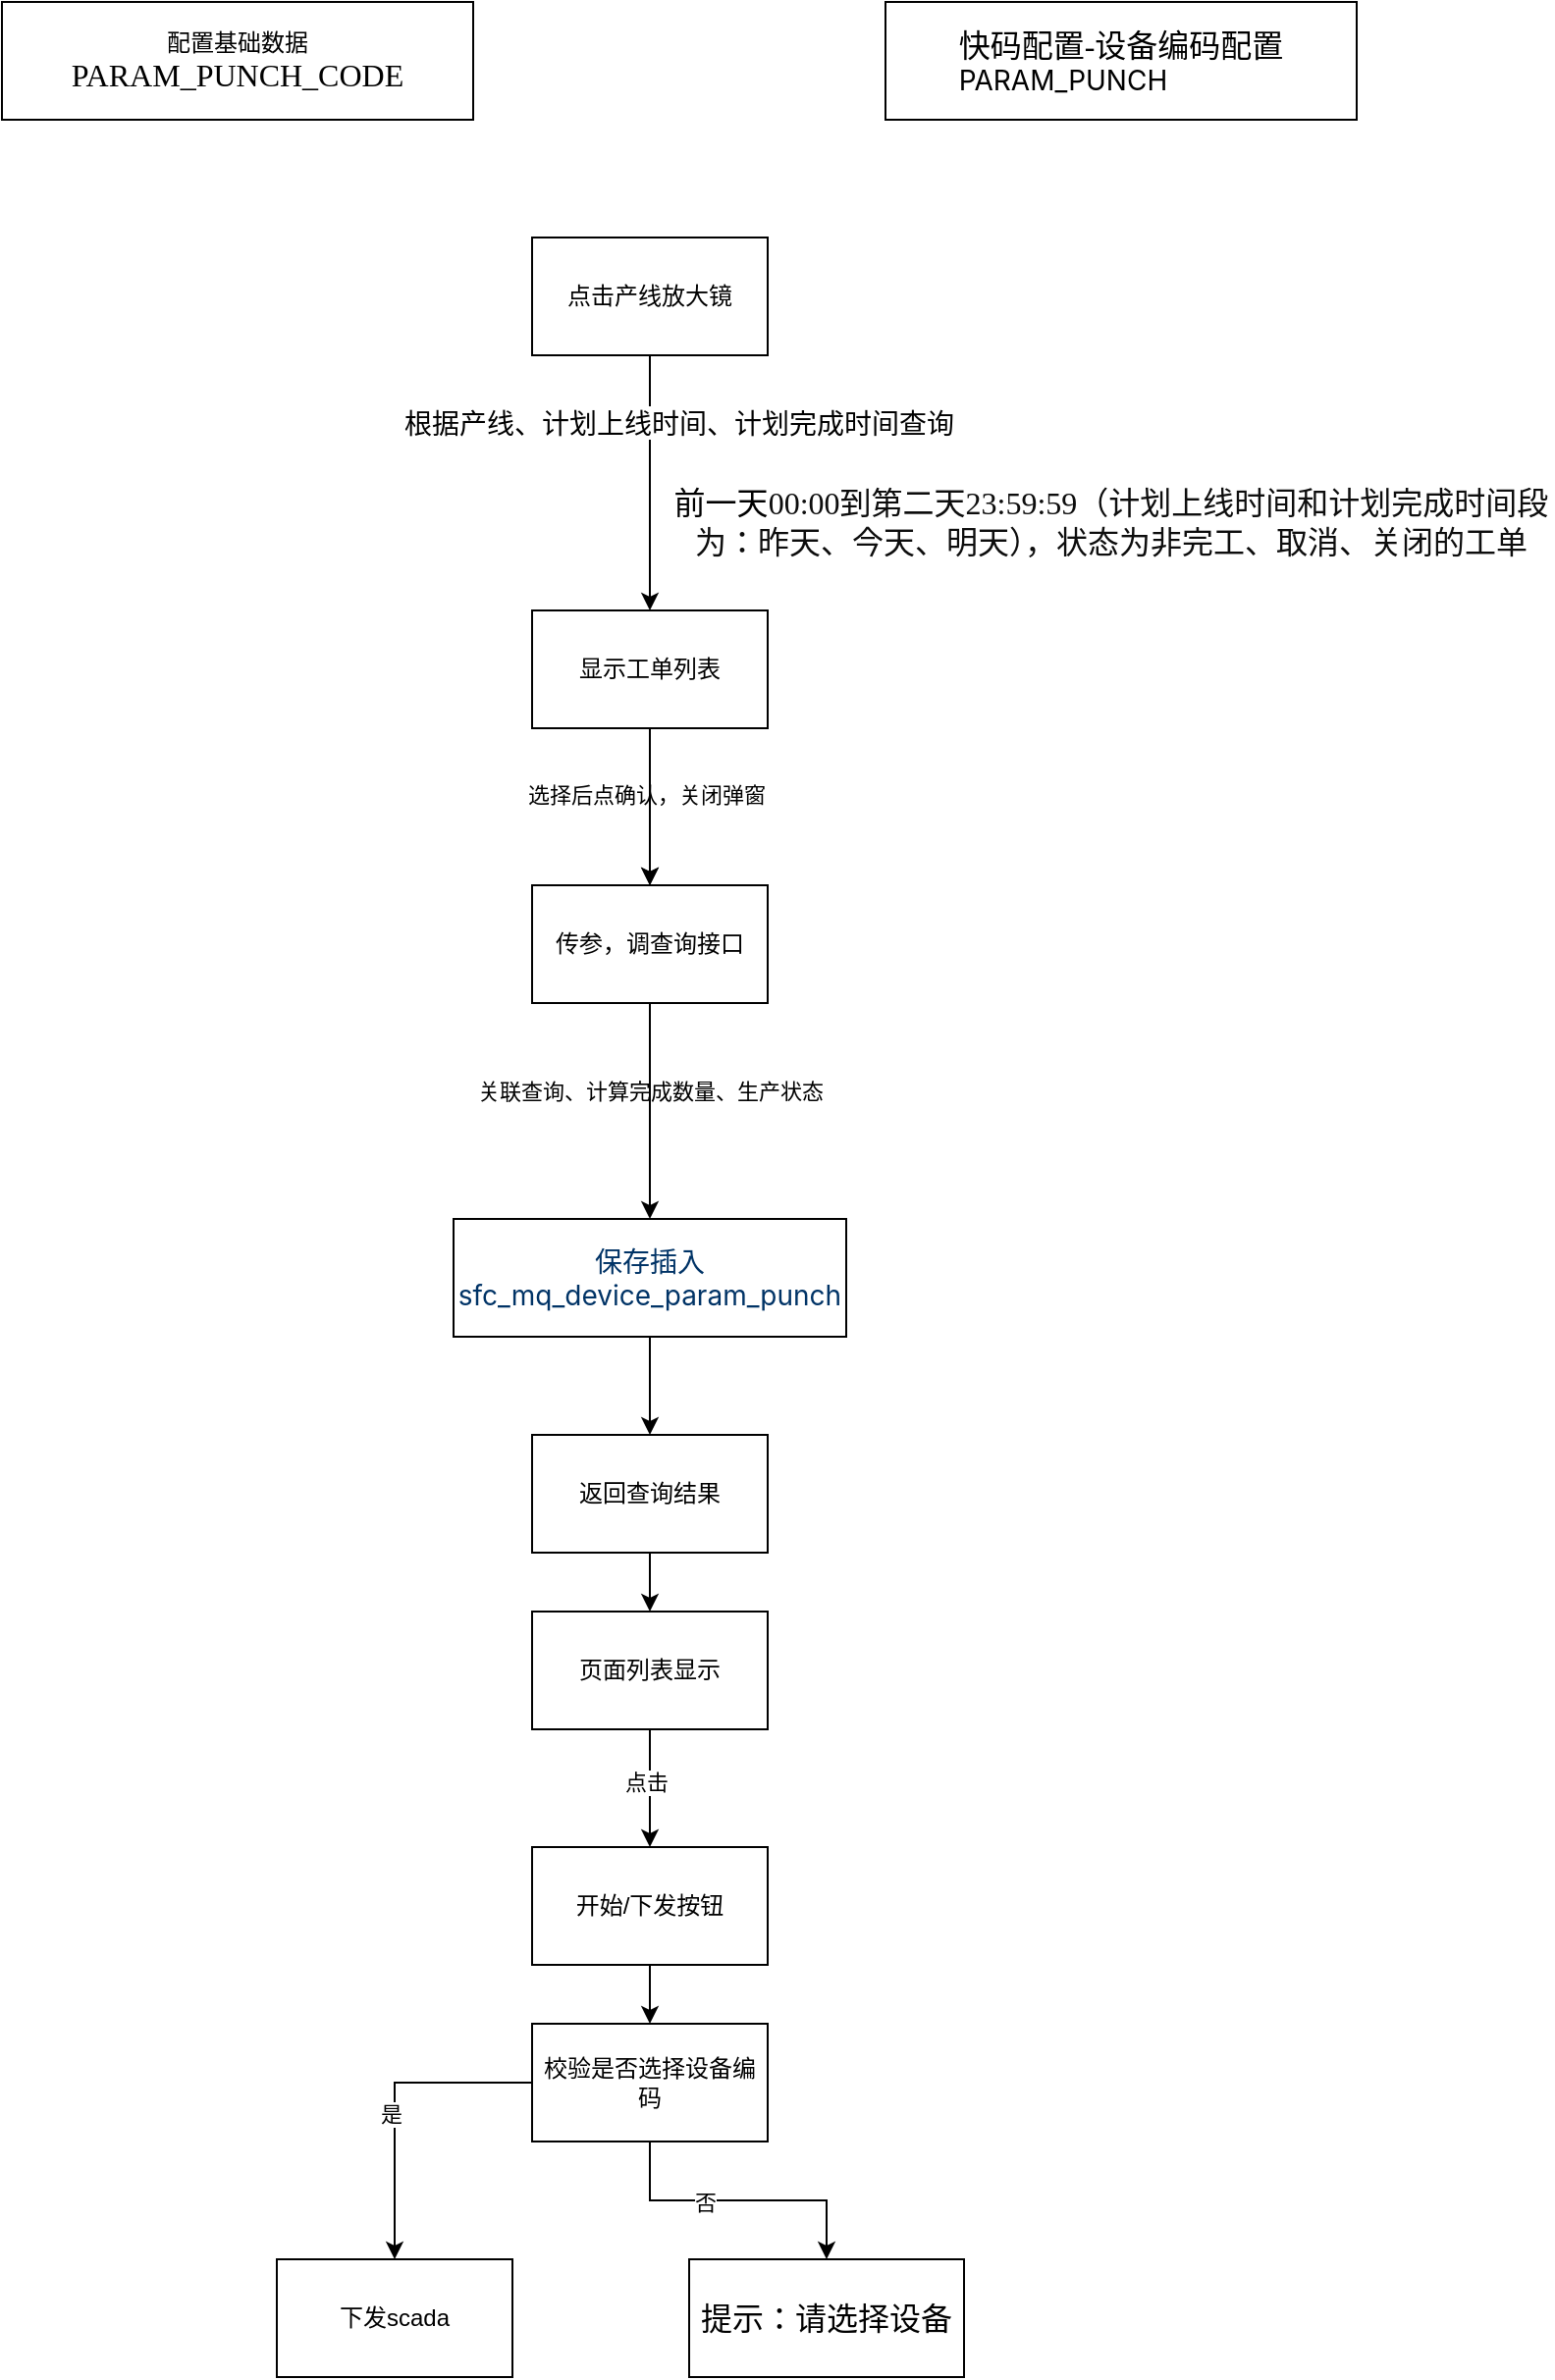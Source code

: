 <mxfile version="24.0.7" type="github">
  <diagram name="第 1 页" id="ejWgJgCK_KWAiwniCWpd">
    <mxGraphModel dx="1674" dy="746" grid="1" gridSize="10" guides="1" tooltips="1" connect="1" arrows="1" fold="1" page="1" pageScale="1" pageWidth="827" pageHeight="1169" math="0" shadow="0">
      <root>
        <mxCell id="0" />
        <mxCell id="1" parent="0" />
        <mxCell id="6YbMw3j_ZapsThEQf594-1" value="配置基础数据&lt;div&gt;&lt;span style=&quot;font-size:12.0pt;font-family:等线;mso-ascii-font-family:&lt;br/&gt;等线;mso-fareast-font-family:等线;mso-bidi-font-family:+mn-cs;mso-ascii-theme-font:&lt;br/&gt;minor-latin;mso-fareast-theme-font:minor-fareast;mso-bidi-theme-font:minor-bidi;&lt;br/&gt;color:#0D0D0D;mso-color-index:1;mso-font-kerning:12.0pt;language:en-US;&lt;br/&gt;mso-style-textfill-type:solid;mso-style-textfill-fill-themecolor:text1;&lt;br/&gt;mso-style-textfill-fill-color:#0D0D0D;mso-style-textfill-fill-alpha:100.0%;&lt;br/&gt;mso-style-textfill-fill-colortransforms:&amp;quot;lumm=95000 lumo=5000&amp;quot;&quot;&gt;PARAM_PUNCH_CODE&lt;/span&gt;&lt;br&gt;&lt;/div&gt;" style="rounded=0;whiteSpace=wrap;html=1;" vertex="1" parent="1">
          <mxGeometry x="40" y="30" width="240" height="60" as="geometry" />
        </mxCell>
        <mxCell id="6YbMw3j_ZapsThEQf594-4" value="&lt;div&gt;&lt;font style=&quot;text-align: left;&quot; face=&quot;等线&quot;&gt;&lt;span style=&quot;font-size: 16px;&quot;&gt;快码配置-设备编码配置&lt;/span&gt;&lt;/font&gt;&lt;div style=&quot;text-align: left;&quot;&gt;&lt;span style=&quot;font-family: -apple-system, BlinkMacSystemFont, &amp;quot;Segoe UI&amp;quot;, Roboto, Oxygen, Ubuntu, &amp;quot;Fira Sans&amp;quot;, &amp;quot;Droid Sans&amp;quot;, &amp;quot;Helvetica Neue&amp;quot;, sans-serif; font-size: 14px; background-color: rgb(255, 255, 255);&quot;&gt;PARAM_PUNCH&lt;/span&gt;&lt;/div&gt;&lt;/div&gt;" style="rounded=0;whiteSpace=wrap;html=1;" vertex="1" parent="1">
          <mxGeometry x="490" y="30" width="240" height="60" as="geometry" />
        </mxCell>
        <mxCell id="6YbMw3j_ZapsThEQf594-11" style="edgeStyle=orthogonalEdgeStyle;rounded=0;orthogonalLoop=1;jettySize=auto;html=1;" edge="1" parent="1" source="6YbMw3j_ZapsThEQf594-5" target="6YbMw3j_ZapsThEQf594-6">
          <mxGeometry relative="1" as="geometry" />
        </mxCell>
        <mxCell id="6YbMw3j_ZapsThEQf594-5" value="点击产线放大镜" style="rounded=0;whiteSpace=wrap;html=1;" vertex="1" parent="1">
          <mxGeometry x="310" y="150" width="120" height="60" as="geometry" />
        </mxCell>
        <mxCell id="6YbMw3j_ZapsThEQf594-15" value="" style="edgeStyle=orthogonalEdgeStyle;rounded=0;orthogonalLoop=1;jettySize=auto;html=1;" edge="1" parent="1" source="6YbMw3j_ZapsThEQf594-6">
          <mxGeometry relative="1" as="geometry">
            <mxPoint x="370" y="480" as="targetPoint" />
          </mxGeometry>
        </mxCell>
        <mxCell id="6YbMw3j_ZapsThEQf594-17" value="选择后点确认，关闭弹窗" style="edgeLabel;html=1;align=center;verticalAlign=middle;resizable=0;points=[];" vertex="1" connectable="0" parent="6YbMw3j_ZapsThEQf594-15">
          <mxGeometry x="-0.15" y="-2" relative="1" as="geometry">
            <mxPoint as="offset" />
          </mxGeometry>
        </mxCell>
        <mxCell id="6YbMw3j_ZapsThEQf594-19" value="" style="edgeStyle=orthogonalEdgeStyle;rounded=0;orthogonalLoop=1;jettySize=auto;html=1;" edge="1" parent="1" source="6YbMw3j_ZapsThEQf594-6" target="6YbMw3j_ZapsThEQf594-18">
          <mxGeometry relative="1" as="geometry" />
        </mxCell>
        <mxCell id="6YbMw3j_ZapsThEQf594-6" value="显示工单列表" style="whiteSpace=wrap;html=1;rounded=0;" vertex="1" parent="1">
          <mxGeometry x="310" y="340" width="120" height="60" as="geometry" />
        </mxCell>
        <mxCell id="6YbMw3j_ZapsThEQf594-13" value="&lt;span style=&quot;font-family: -apple-system, BlinkMacSystemFont, &amp;quot;Segoe UI&amp;quot;, Roboto, Oxygen, Ubuntu, &amp;quot;Fira Sans&amp;quot;, &amp;quot;Droid Sans&amp;quot;, &amp;quot;Helvetica Neue&amp;quot;, sans-serif; font-size: 14px; text-align: start; background-color: rgb(255, 255, 255);&quot;&gt;根据产线、计划上线时间、计划完成时间查询&lt;/span&gt;" style="text;html=1;align=center;verticalAlign=middle;whiteSpace=wrap;rounded=0;" vertex="1" parent="1">
          <mxGeometry x="230" y="230" width="310" height="30" as="geometry" />
        </mxCell>
        <mxCell id="6YbMw3j_ZapsThEQf594-21" value="" style="edgeStyle=orthogonalEdgeStyle;rounded=0;orthogonalLoop=1;jettySize=auto;html=1;exitX=0.5;exitY=1;exitDx=0;exitDy=0;" edge="1" parent="1" source="6YbMw3j_ZapsThEQf594-37" target="6YbMw3j_ZapsThEQf594-20">
          <mxGeometry relative="1" as="geometry" />
        </mxCell>
        <mxCell id="6YbMw3j_ZapsThEQf594-22" value="关联查询、计算完成数量、生产状态" style="edgeLabel;html=1;align=center;verticalAlign=middle;resizable=0;points=[];" vertex="1" connectable="0" parent="6YbMw3j_ZapsThEQf594-21">
          <mxGeometry x="-0.075" y="1" relative="1" as="geometry">
            <mxPoint x="-1" y="-148" as="offset" />
          </mxGeometry>
        </mxCell>
        <mxCell id="6YbMw3j_ZapsThEQf594-38" value="" style="edgeStyle=orthogonalEdgeStyle;rounded=0;orthogonalLoop=1;jettySize=auto;html=1;" edge="1" parent="1" source="6YbMw3j_ZapsThEQf594-18" target="6YbMw3j_ZapsThEQf594-37">
          <mxGeometry relative="1" as="geometry" />
        </mxCell>
        <mxCell id="6YbMw3j_ZapsThEQf594-18" value="传参，调查询接口" style="whiteSpace=wrap;html=1;rounded=0;" vertex="1" parent="1">
          <mxGeometry x="310" y="480" width="120" height="60" as="geometry" />
        </mxCell>
        <mxCell id="6YbMw3j_ZapsThEQf594-24" value="" style="edgeStyle=orthogonalEdgeStyle;rounded=0;orthogonalLoop=1;jettySize=auto;html=1;" edge="1" parent="1" source="6YbMw3j_ZapsThEQf594-20" target="6YbMw3j_ZapsThEQf594-23">
          <mxGeometry relative="1" as="geometry" />
        </mxCell>
        <mxCell id="6YbMw3j_ZapsThEQf594-20" value="返回查询结果" style="whiteSpace=wrap;html=1;rounded=0;" vertex="1" parent="1">
          <mxGeometry x="310" y="760" width="120" height="60" as="geometry" />
        </mxCell>
        <mxCell id="6YbMw3j_ZapsThEQf594-26" value="" style="edgeStyle=orthogonalEdgeStyle;rounded=0;orthogonalLoop=1;jettySize=auto;html=1;" edge="1" parent="1" source="6YbMw3j_ZapsThEQf594-23" target="6YbMw3j_ZapsThEQf594-25">
          <mxGeometry relative="1" as="geometry" />
        </mxCell>
        <mxCell id="6YbMw3j_ZapsThEQf594-28" value="点击" style="edgeLabel;html=1;align=center;verticalAlign=middle;resizable=0;points=[];" vertex="1" connectable="0" parent="6YbMw3j_ZapsThEQf594-26">
          <mxGeometry x="-0.1" y="-2" relative="1" as="geometry">
            <mxPoint as="offset" />
          </mxGeometry>
        </mxCell>
        <mxCell id="6YbMw3j_ZapsThEQf594-23" value="页面列表显示" style="whiteSpace=wrap;html=1;rounded=0;" vertex="1" parent="1">
          <mxGeometry x="310" y="850" width="120" height="60" as="geometry" />
        </mxCell>
        <mxCell id="6YbMw3j_ZapsThEQf594-30" value="" style="edgeStyle=orthogonalEdgeStyle;rounded=0;orthogonalLoop=1;jettySize=auto;html=1;" edge="1" parent="1" source="6YbMw3j_ZapsThEQf594-25" target="6YbMw3j_ZapsThEQf594-29">
          <mxGeometry relative="1" as="geometry" />
        </mxCell>
        <mxCell id="6YbMw3j_ZapsThEQf594-25" value="开始/下发按钮" style="whiteSpace=wrap;html=1;rounded=0;" vertex="1" parent="1">
          <mxGeometry x="310" y="970" width="120" height="60" as="geometry" />
        </mxCell>
        <mxCell id="6YbMw3j_ZapsThEQf594-27" value="&lt;span style=&quot;font-size:12.0pt;font-family:等线;mso-ascii-font-family:&lt;br/&gt;等线;mso-fareast-font-family:等线;mso-bidi-font-family:+mn-cs;mso-ascii-theme-font:&lt;br/&gt;minor-latin;mso-fareast-theme-font:minor-fareast;mso-bidi-theme-font:minor-bidi;&lt;br/&gt;color:#0D0D0D;mso-color-index:1;mso-font-kerning:12.0pt;language:zh-CN;&lt;br/&gt;mso-style-textfill-type:solid;mso-style-textfill-fill-themecolor:text1;&lt;br/&gt;mso-style-textfill-fill-color:#0D0D0D;mso-style-textfill-fill-alpha:100.0%;&lt;br/&gt;mso-style-textfill-fill-colortransforms:&amp;quot;lumm=95000 lumo=5000&amp;quot;&quot;&gt;前一天&lt;/span&gt;&lt;span style=&quot;font-size:12.0pt;font-family:等线;mso-ascii-font-family:等线;mso-fareast-font-family:&lt;br/&gt;等线;mso-bidi-font-family:+mn-cs;mso-ascii-theme-font:minor-latin;mso-fareast-theme-font:&lt;br/&gt;minor-fareast;mso-bidi-theme-font:minor-bidi;color:#0D0D0D;mso-color-index:&lt;br/&gt;1;mso-font-kerning:12.0pt;language:en-US;mso-style-textfill-type:solid;&lt;br/&gt;mso-style-textfill-fill-themecolor:text1;mso-style-textfill-fill-color:#0D0D0D;&lt;br/&gt;mso-style-textfill-fill-alpha:100.0%;mso-style-textfill-fill-colortransforms:&lt;br/&gt;&amp;quot;lumm=95000 lumo=5000&amp;quot;&quot;&gt;00:00&lt;/span&gt;&lt;span style=&quot;font-size:12.0pt;font-family:&lt;br/&gt;等线;mso-ascii-font-family:等线;mso-fareast-font-family:等线;mso-bidi-font-family:&lt;br/&gt;+mn-cs;mso-ascii-theme-font:minor-latin;mso-fareast-theme-font:minor-fareast;&lt;br/&gt;mso-bidi-theme-font:minor-bidi;color:#0D0D0D;mso-color-index:1;mso-font-kerning:&lt;br/&gt;12.0pt;language:zh-CN;mso-style-textfill-type:solid;mso-style-textfill-fill-themecolor:&lt;br/&gt;text1;mso-style-textfill-fill-color:#0D0D0D;mso-style-textfill-fill-alpha:100.0%;&lt;br/&gt;mso-style-textfill-fill-colortransforms:&amp;quot;lumm=95000 lumo=5000&amp;quot;&quot;&gt;到第二天&lt;/span&gt;&lt;span style=&quot;font-size:12.0pt;font-family:等线;mso-ascii-font-family:等线;mso-fareast-font-family:&lt;br/&gt;等线;mso-bidi-font-family:+mn-cs;mso-ascii-theme-font:minor-latin;mso-fareast-theme-font:&lt;br/&gt;minor-fareast;mso-bidi-theme-font:minor-bidi;color:#0D0D0D;mso-color-index:&lt;br/&gt;1;mso-font-kerning:12.0pt;language:en-US;mso-style-textfill-type:solid;&lt;br/&gt;mso-style-textfill-fill-themecolor:text1;mso-style-textfill-fill-color:#0D0D0D;&lt;br/&gt;mso-style-textfill-fill-alpha:100.0%;mso-style-textfill-fill-colortransforms:&lt;br/&gt;&amp;quot;lumm=95000 lumo=5000&amp;quot;&quot;&gt;23:59:59&lt;/span&gt;&lt;span style=&quot;font-size:12.0pt;&lt;br/&gt;font-family:等线;mso-ascii-font-family:等线;mso-fareast-font-family:等线;mso-bidi-font-family:&lt;br/&gt;+mn-cs;mso-ascii-theme-font:minor-latin;mso-fareast-theme-font:minor-fareast;&lt;br/&gt;mso-bidi-theme-font:minor-bidi;color:#0D0D0D;mso-color-index:1;mso-font-kerning:&lt;br/&gt;12.0pt;language:zh-CN;mso-style-textfill-type:solid;mso-style-textfill-fill-themecolor:&lt;br/&gt;text1;mso-style-textfill-fill-color:#0D0D0D;mso-style-textfill-fill-alpha:100.0%;&lt;br/&gt;mso-style-textfill-fill-colortransforms:&amp;quot;lumm=95000 lumo=5000&amp;quot;&quot;&gt;（计划上线时间和计划完成时间段为：&lt;/span&gt;&lt;span style=&quot;font-size:12.0pt;font-family:等线;mso-ascii-font-family:等线;mso-fareast-font-family:&lt;br/&gt;等线;mso-bidi-font-family:+mn-cs;mso-ascii-theme-font:minor-latin;mso-fareast-theme-font:&lt;br/&gt;minor-fareast;mso-bidi-theme-font:minor-bidi;color:#0D0D0D;mso-color-index:&lt;br/&gt;1;mso-font-kerning:12.0pt;language:zh-CN;mso-style-textfill-type:solid;&lt;br/&gt;mso-style-textfill-fill-themecolor:text1;mso-style-textfill-fill-color:#0D0D0D;&lt;br/&gt;mso-style-textfill-fill-alpha:100.0%;mso-style-textfill-fill-colortransforms:&lt;br/&gt;&amp;quot;lumm=95000 lumo=5000&amp;quot;&quot;&gt;昨天、今天、明天&lt;/span&gt;&lt;span style=&quot;font-size:12.0pt;&lt;br/&gt;font-family:等线;mso-ascii-font-family:等线;mso-fareast-font-family:等线;mso-bidi-font-family:&lt;br/&gt;+mn-cs;mso-ascii-theme-font:minor-latin;mso-fareast-theme-font:minor-fareast;&lt;br/&gt;mso-bidi-theme-font:minor-bidi;color:#0D0D0D;mso-color-index:1;mso-font-kerning:&lt;br/&gt;12.0pt;language:zh-CN;mso-style-textfill-type:solid;mso-style-textfill-fill-themecolor:&lt;br/&gt;text1;mso-style-textfill-fill-color:#0D0D0D;mso-style-textfill-fill-alpha:100.0%;&lt;br/&gt;mso-style-textfill-fill-colortransforms:&amp;quot;lumm=95000 lumo=5000&amp;quot;&quot;&gt;），状态为非完工、取消、关闭的工单&lt;/span&gt;" style="text;html=1;align=center;verticalAlign=middle;whiteSpace=wrap;rounded=0;" vertex="1" parent="1">
          <mxGeometry x="380" y="280" width="450" height="30" as="geometry" />
        </mxCell>
        <mxCell id="6YbMw3j_ZapsThEQf594-32" value="" style="edgeStyle=orthogonalEdgeStyle;rounded=0;orthogonalLoop=1;jettySize=auto;html=1;" edge="1" parent="1" source="6YbMw3j_ZapsThEQf594-29" target="6YbMw3j_ZapsThEQf594-31">
          <mxGeometry relative="1" as="geometry" />
        </mxCell>
        <mxCell id="6YbMw3j_ZapsThEQf594-33" value="是" style="edgeLabel;html=1;align=center;verticalAlign=middle;resizable=0;points=[];" vertex="1" connectable="0" parent="6YbMw3j_ZapsThEQf594-32">
          <mxGeometry x="0.075" y="-2" relative="1" as="geometry">
            <mxPoint as="offset" />
          </mxGeometry>
        </mxCell>
        <mxCell id="6YbMw3j_ZapsThEQf594-35" value="" style="edgeStyle=orthogonalEdgeStyle;rounded=0;orthogonalLoop=1;jettySize=auto;html=1;" edge="1" parent="1" source="6YbMw3j_ZapsThEQf594-29" target="6YbMw3j_ZapsThEQf594-34">
          <mxGeometry relative="1" as="geometry" />
        </mxCell>
        <mxCell id="6YbMw3j_ZapsThEQf594-36" value="否" style="edgeLabel;html=1;align=center;verticalAlign=middle;resizable=0;points=[];" vertex="1" connectable="0" parent="6YbMw3j_ZapsThEQf594-35">
          <mxGeometry x="-0.225" y="-1" relative="1" as="geometry">
            <mxPoint as="offset" />
          </mxGeometry>
        </mxCell>
        <mxCell id="6YbMw3j_ZapsThEQf594-29" value="校验是否选择设备编码" style="whiteSpace=wrap;html=1;rounded=0;" vertex="1" parent="1">
          <mxGeometry x="310" y="1060" width="120" height="60" as="geometry" />
        </mxCell>
        <mxCell id="6YbMw3j_ZapsThEQf594-31" value="下发scada" style="whiteSpace=wrap;html=1;rounded=0;" vertex="1" parent="1">
          <mxGeometry x="180" y="1180" width="120" height="60" as="geometry" />
        </mxCell>
        <mxCell id="6YbMw3j_ZapsThEQf594-34" value="&lt;span style=&quot;font-size:12.0pt;font-family:等线;mso-ascii-font-family:&lt;br/&gt;等线;mso-fareast-font-family:等线;mso-bidi-font-family:+mn-cs;mso-ascii-theme-font:&lt;br/&gt;minor-latin;mso-fareast-theme-font:minor-fareast;mso-bidi-theme-font:minor-bidi;&lt;br/&gt;color:#0D0D0D;mso-color-index:1;mso-font-kerning:12.0pt;language:zh-CN;&lt;br/&gt;mso-style-textfill-type:solid;mso-style-textfill-fill-themecolor:text1;&lt;br/&gt;mso-style-textfill-fill-color:#0D0D0D;mso-style-textfill-fill-alpha:100.0%;&lt;br/&gt;mso-style-textfill-fill-colortransforms:&amp;quot;lumm=95000 lumo=5000&amp;quot;&quot;&gt;提示：请选择设备&lt;/span&gt;" style="whiteSpace=wrap;html=1;rounded=0;" vertex="1" parent="1">
          <mxGeometry x="390" y="1180" width="140" height="60" as="geometry" />
        </mxCell>
        <mxCell id="6YbMw3j_ZapsThEQf594-37" value="&lt;span style=&quot;color: rgb(0, 51, 102); font-family: -apple-system, BlinkMacSystemFont, &amp;quot;Segoe UI&amp;quot;, Roboto, Oxygen, Ubuntu, &amp;quot;Fira Sans&amp;quot;, &amp;quot;Droid Sans&amp;quot;, &amp;quot;Helvetica Neue&amp;quot;, sans-serif; font-size: 14px; text-align: left; background-color: rgb(255, 255, 255);&quot;&gt;保存插入sfc_mq_device_param_punch&lt;/span&gt;" style="whiteSpace=wrap;html=1;rounded=0;" vertex="1" parent="1">
          <mxGeometry x="270" y="650" width="200" height="60" as="geometry" />
        </mxCell>
      </root>
    </mxGraphModel>
  </diagram>
</mxfile>
